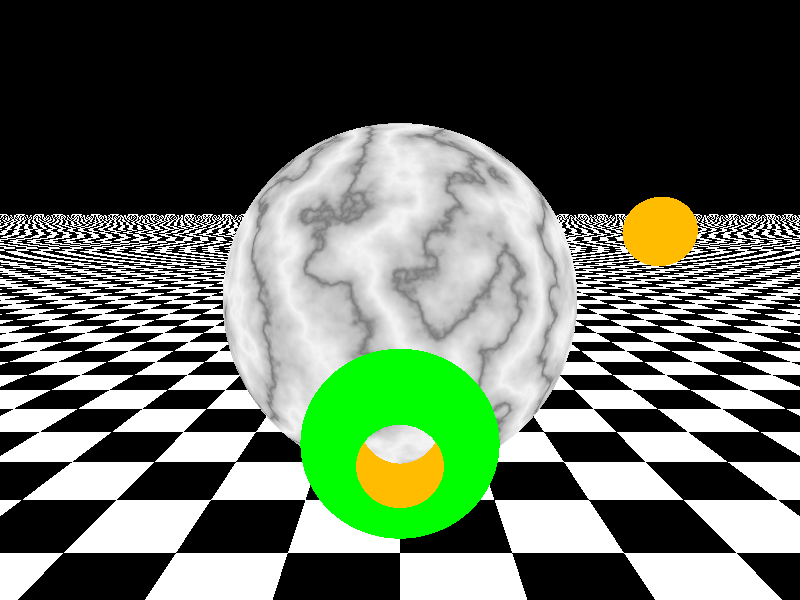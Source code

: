 #include "colors.inc"
#include "textures.inc"

/*
**	Camera (window) posicionada em x=0, y=2, z=-5
**	Direcao apontada pelo vetor x=0, y=1, z=2
 */
camera {
	location <0, 2, -5> // <x, y, z>
	look_at  <0, 1,  2> // <x, y, z>
}
/*
**	Cor de fundo
 */
background {
	color Black
}
/*
**	Fonte de luz num ponto
*/
light_source {
	<20, 4, -13> // <x, y, z>
	color Yellow
}
/*
**	Plano com textura em xadrez
 */
plane {
	<0,1,0>, -1
	pigment {
		checker
		White, // checker color 1
		Black, // checker color 2
	}
}
/*
**	Geometria construtiva
**	Difereça entre um cilindro e a intersecção de duas esferas
*/
difference {
	intersection {
		sphere {
			<0,0,0>, 1
			translate -0.5 * x // <x, y, z>
		}
		sphere {
			<0, 0, 0>, 1 // <x, y, z>, radius
			translate 0.5 * x
		}
		pigment {
			Green
		}
		rotate 90 * y
		finish {
			Shiny
		}
	}
	cylinder {
		<0, 0, -1>, <0, 0, 1>, .35 // center of one end, center of other end, radius
		pigment {
			Orange
		}
	}
}
/*
**	Objeto geometrico primitivo, no caso, uma esfera
*/
sphere {
	<0, 1, 2>, 2
	texture {
		pigment {
			White_Marble
			scale 1
		}
		finish {
			Shiny
		}
	}
}
/*
**	Esfera ao fundo
*/
sphere {
	<15, 1, 30>, 2 // <x, y, z>, radius
	texture {
		pigment {
			Orange
		}
		finish {
			Shiny
		}
	}
}
/*
**	Radiancia
*/
fog {
	distance 20
	color rgbt <0.7 0.7 0.7 0.5>
}